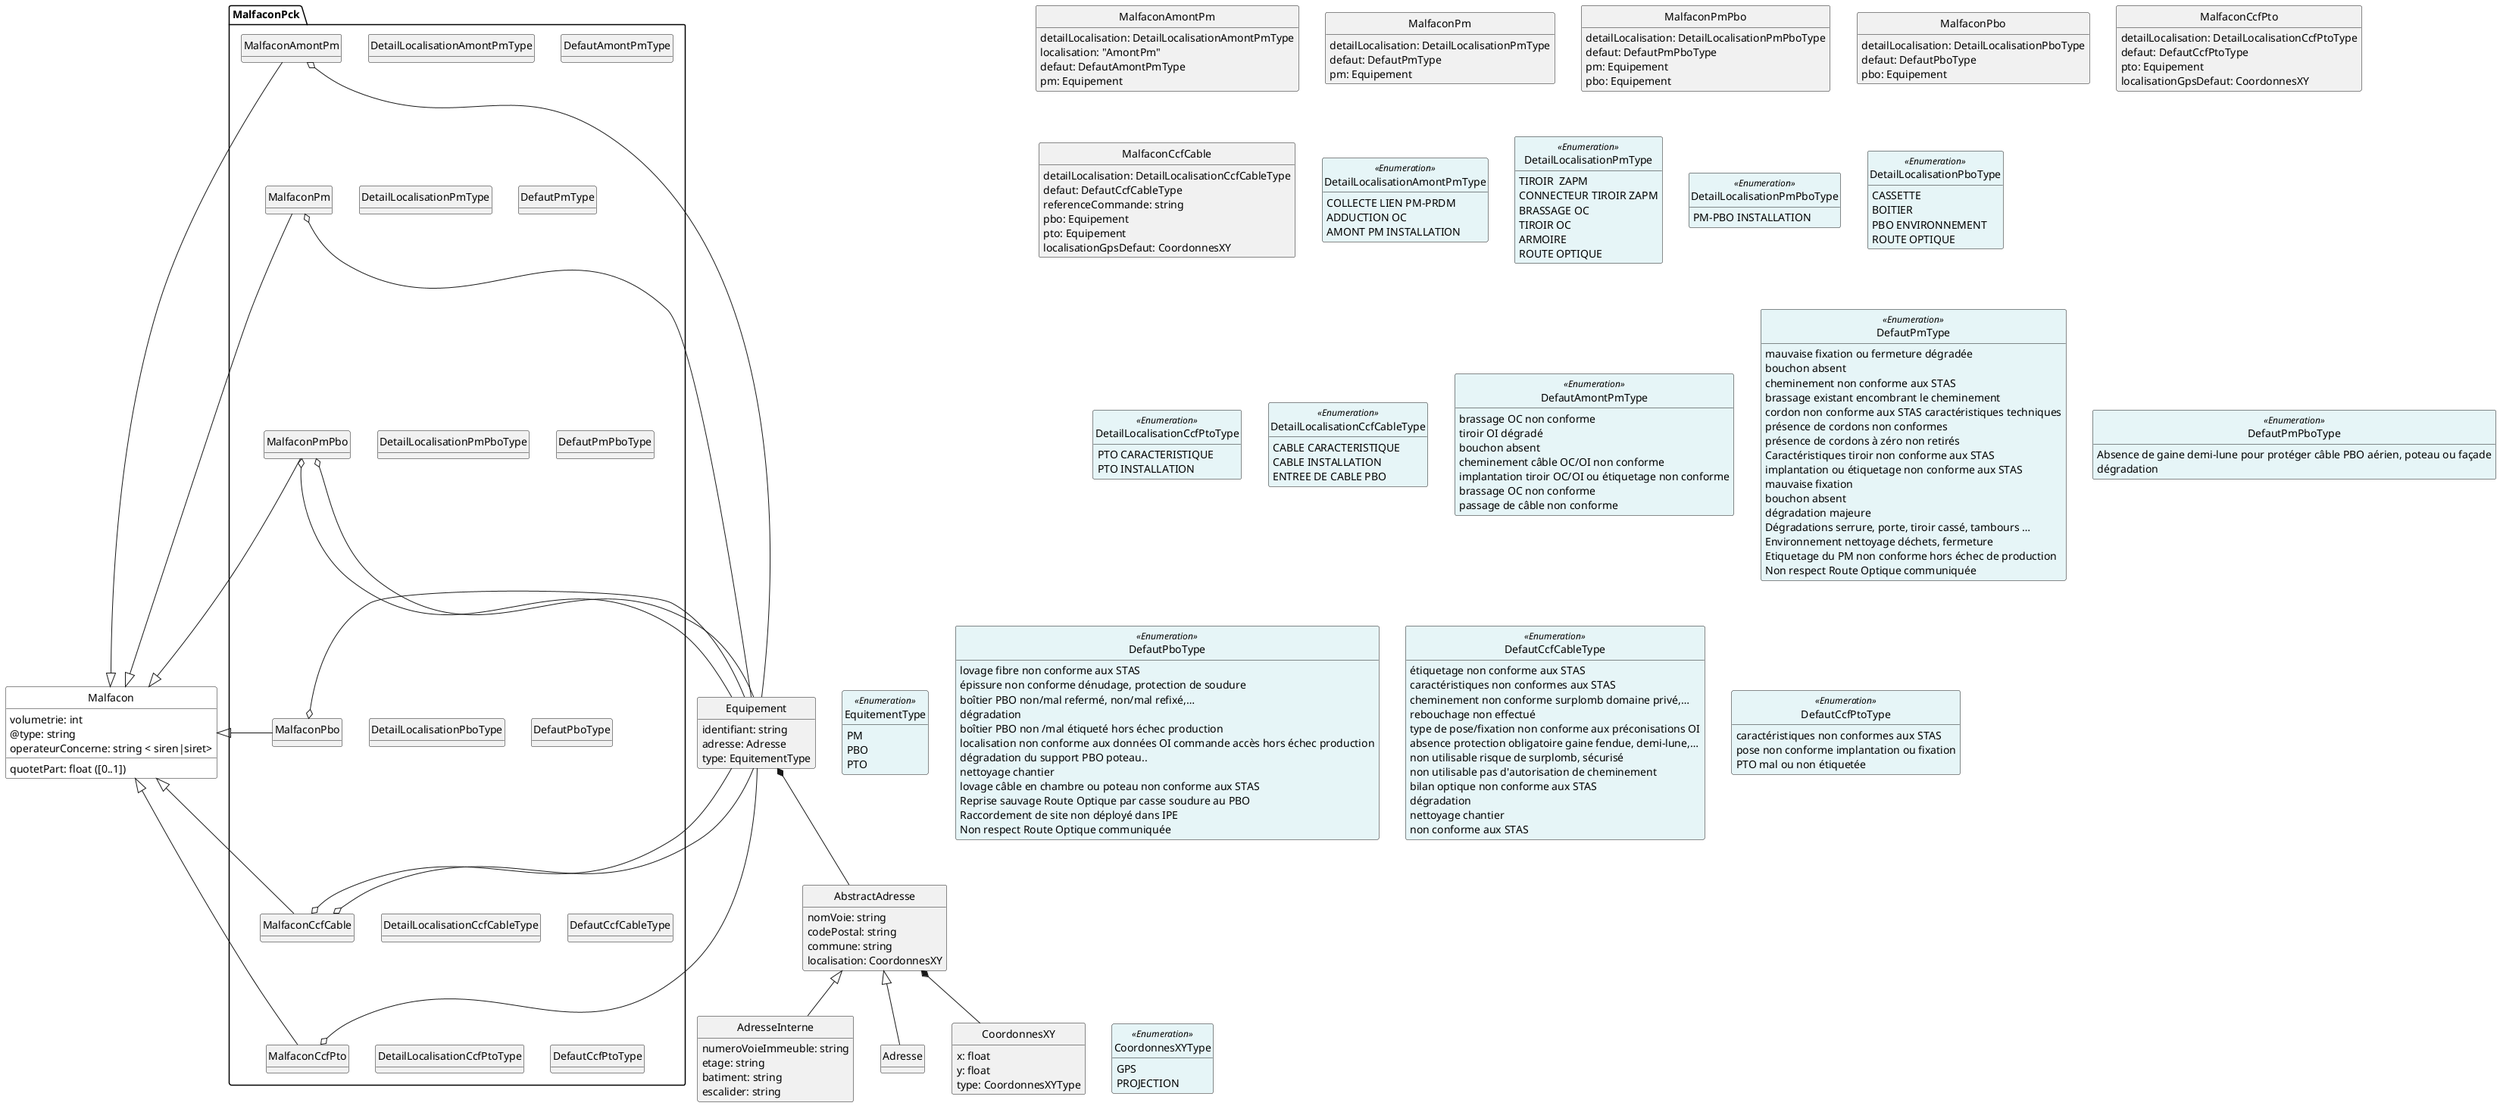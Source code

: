 @startuml
'https://plantuml.com/class-diagram
hide empty methods
hide circle
class Equipement
abstract class AbstractAdresse
class Malfacon

AbstractAdresse <|-- AdresseInterne
AbstractAdresse <|-- Adresse

AbstractAdresse *-- CoordonnesXY
Equipement *-- AbstractAdresse




package MalfaconPck{



    enum DetailLocalisationAmontPmType
    class MalfaconAmontPm

    enum DetailLocalisationPmType
    class MalfaconPm

    enum DetailLocalisationPmPboType
    class MalfaconPmPbo

    enum DetailLocalisationPboType
    class MalfaconPbo


    class MalfaconCcfPto
    enum DetailLocalisationCcfPtoType

    class MalfaconCcfCable
    enum DetailLocalisationCcfCableType

        enum DefautAmontPmType
        enum DefautPmType
        enum DefautPmPboType
        enum DefautPboType
        enum DefautCcfCableType
        enum DefautCcfPtoType
}

Malfacon <|-u- MalfaconAmontPm
Malfacon <|-u- MalfaconPm
Malfacon <|-u- MalfaconPmPbo
Malfacon <|-r- MalfaconPbo
Malfacon <|-d- MalfaconCcfPto
Malfacon <|-d- MalfaconCcfCable



DetailLocalisationCcfPtoType -[hidden]l-> MalfaconCcfPto
MalfaconCcfPto -[hidden]u-> MalfaconCcfCable

DetailLocalisationCcfCableType -[hidden]l-> MalfaconCcfCable
MalfaconCcfCable -[hidden]u-> MalfaconPbo

DetailLocalisationPboType -[hidden]l->  MalfaconPbo
MalfaconPbo -[hidden]u-> MalfaconPmPbo

DetailLocalisationPmPboType -[hidden]l-> MalfaconPmPbo
MalfaconPmPbo -[hidden]u-> MalfaconPm


DetailLocalisationPmType  -[hidden]l-> MalfaconPm

MalfaconPm  -[hidden]u-> MalfaconAmontPm
DetailLocalisationAmontPmType  -[hidden]l-> MalfaconAmontPm

DetailLocalisationCcfPtoType -[hidden]r-> DefautCcfPtoType
DetailLocalisationCcfCableType -[hidden]r-> DefautCcfCableType
DetailLocalisationPboType -[hidden]r->  DefautPboType
DetailLocalisationPmPboType -[hidden]r-> DefautPmPboType
DetailLocalisationPmType  -[hidden]r-> DefautPmType
DetailLocalisationAmontPmType  -[hidden]r-> DefautAmontPmType

MalfaconPm o-d-  Equipement
MalfaconAmontPm o-d-  Equipement
MalfaconPmPbo o--  Equipement
MalfaconPmPbo o--  Equipement
MalfaconPbo o-r-  Equipement
MalfaconCcfCable o-u-  Equipement
MalfaconCcfCable o-u-  Equipement
MalfaconCcfPto o-u-  Equipement
Equipement -[hidden]> EquitementType
CoordonnesXY -[hidden]> CoordonnesXYType




class Equipement
{
    identifiant: string
    adresse: Adresse
    type: EquitementType

}


class CoordonnesXY
{
x: float
y: float
type: CoordonnesXYType
}
class MalfaconAmontPm
class AbstractAdresse{
    nomVoie: string
    codePostal: string
    commune: string
    localisation: CoordonnesXY
}
class AdresseInterne{
    numeroVoieImmeuble: string
    etage: string
    batiment: string
    escalider: string
}
enum EquitementType <<Enumeration>> #e6f5f7
{
PM
PBO
PTO
}
class MalfaconAmontPm
{
    detailLocalisation: DetailLocalisationAmontPmType
    localisation: "AmontPm"
    defaut: DefautAmontPmType
    pm: Equipement
}
class MalfaconPm
{
    detailLocalisation: DetailLocalisationPmType
     defaut: DefautPmType
     pm: Equipement
}
class MalfaconPmPbo
{
    detailLocalisation: DetailLocalisationPmPboType
     defaut: DefautPmPboType
     pm: Equipement
     pbo: Equipement
}
class MalfaconPbo
{
    detailLocalisation: DetailLocalisationPboType
     defaut: DefautPboType
      pbo: Equipement
}
class MalfaconCcfPto
{
   detailLocalisation: DetailLocalisationCcfPtoType
   defaut: DefautCcfPtoType
   pto: Equipement
   localisationGpsDefaut: CoordonnesXY
}
class MalfaconCcfCable
{
    detailLocalisation: DetailLocalisationCcfCableType
    defaut: DefautCcfCableType
    referenceCommande: string
    pbo: Equipement
    pto: Equipement
    localisationGpsDefaut: CoordonnesXY

}
class Malfacon #FFFFFF
{
    volumetrie: int
    @type: string
    quotetPart: float ([0..1])
    operateurConcerne: string < siren|siret>
}
enum DetailLocalisationAmontPmType <<Enumeration>> #e6f5f7
{
COLLECTE LIEN PM-PRDM
ADDUCTION OC
AMONT PM INSTALLATION

}
enum DetailLocalisationPmType <<Enumeration>> #e6f5f7
{
TIROIR  ZAPM
CONNECTEUR TIROIR ZAPM
BRASSAGE OC
TIROIR OC
ARMOIRE
ROUTE OPTIQUE

}
enum DetailLocalisationPmPboType <<Enumeration>> #e6f5f7
{
PM-PBO INSTALLATION
}

enum DetailLocalisationPboType <<Enumeration>> #e6f5f7
{
CASSETTE
BOITIER
PBO ENVIRONNEMENT
ROUTE OPTIQUE
}

enum DetailLocalisationCcfPtoType <<Enumeration>> #e6f5f7
{
PTO CARACTERISTIQUE
PTO INSTALLATION

}
enum DetailLocalisationCcfCableType <<Enumeration>> #e6f5f7
{
CABLE CARACTERISTIQUE
CABLE INSTALLATION
ENTREE DE CABLE PBO
}
enum CoordonnesXYType <<Enumeration>> #e6f5f7
{
GPS
PROJECTION
}


enum DefautAmontPmType <<Enumeration>> #e6f5f7
{
brassage OC non conforme
tiroir OI dégradé
bouchon absent
cheminement câble OC/OI non conforme
implantation tiroir OC/OI ou étiquetage non conforme
brassage OC non conforme
passage de câble non conforme
}

enum DefautPmType <<Enumeration>> #e6f5f7
{
mauvaise fixation ou fermeture dégradée
bouchon absent
cheminement non conforme aux STAS
brassage existant encombrant le cheminement
cordon non conforme aux STAS caractéristiques techniques
présence de cordons non conformes
présence de cordons à zéro non retirés
Caractéristiques tiroir non conforme aux STAS
implantation ou étiquetage non conforme aux STAS
mauvaise fixation
bouchon absent
dégradation majeure
Dégradations serrure, porte, tiroir cassé, tambours …
Environnement nettoyage déchets, fermeture
Etiquetage du PM non conforme hors échec de production
Non respect Route Optique communiquée
}
enum DefautPmPboType <<Enumeration>> #e6f5f7
{
Absence de gaine demi-lune pour protéger câble PBO aérien, poteau ou façade
dégradation

}


enum  DefautPboType <<Enumeration>> #e6f5f7
{
lovage fibre non conforme aux STAS
épissure non conforme dénudage, protection de soudure
boîtier PBO non/mal refermé, non/mal refixé,…
dégradation
boîtier PBO non /mal étiqueté hors échec production
localisation non conforme aux données OI commande accès hors échec production
dégradation du support PBO poteau..
nettoyage chantier
lovage câble en chambre ou poteau non conforme aux STAS
Reprise sauvage Route Optique par casse soudure au PBO
Raccordement de site non déployé dans IPE
Non respect Route Optique communiquée

}

enum DefautCcfCableType <<Enumeration>> #e6f5f7
{
étiquetage non conforme aux STAS
caractéristiques non conformes aux STAS
cheminement non conforme surplomb domaine privé,…
rebouchage non effectué
type de pose/fixation non conforme aux préconisations OI
absence protection obligatoire gaine fendue, demi-lune,…
non utilisable risque de surplomb, sécurisé
non utilisable pas d'autorisation de cheminement
bilan optique non conforme aux STAS
dégradation
nettoyage chantier
non conforme aux STAS

}

enum DefautCcfPtoType <<Enumeration>> #e6f5f7
{
caractéristiques non conformes aux STAS
pose non conforme implantation ou fixation
PTO mal ou non étiquetée
}
@enduml
